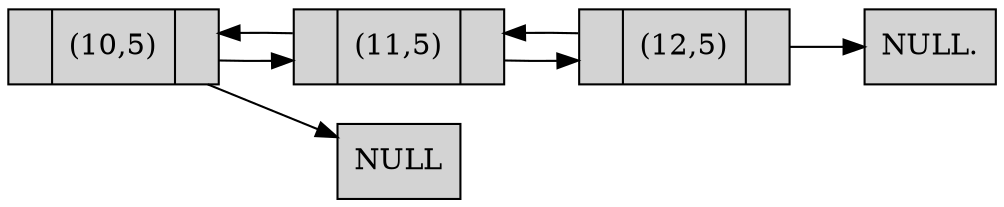 digraph List { rankdir=LR 
 size="9,9"
node[shape=record,style=filled] 
"NULL" [shape=box] 
"NULL." [shape=box] 
 "(12,5)"[label ="{|(12,5)|}"]
 "(11,5)"[label ="{|(11,5)|}"]
 "(10,5)"[label ="{|(10,5)|}"]
  "(12,5)" ->  "(11,5)" ->  "(10,5)" -> "NULL"
 "(10,5)" ->  "(11,5)" ->  "(12,5)" -> "NULL."}